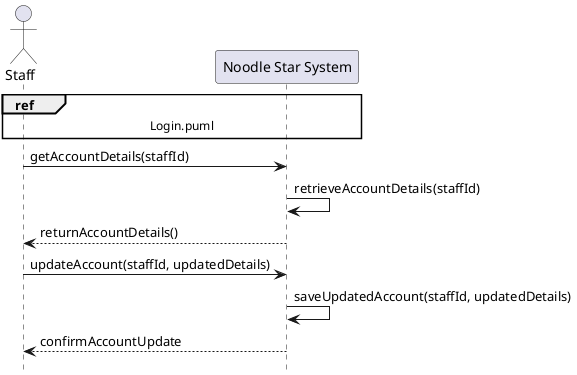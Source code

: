 @startuml
hide footbox
actor Staff
participant "Noodle Star System" as System

ref over Staff, System : Login.puml

Staff -> System: getAccountDetails(staffId)
System -> System: retrieveAccountDetails(staffId)
System --> Staff: returnAccountDetails()

Staff -> System: updateAccount(staffId, updatedDetails)
System -> System: saveUpdatedAccount(staffId, updatedDetails)
System --> Staff: confirmAccountUpdate

@enduml
